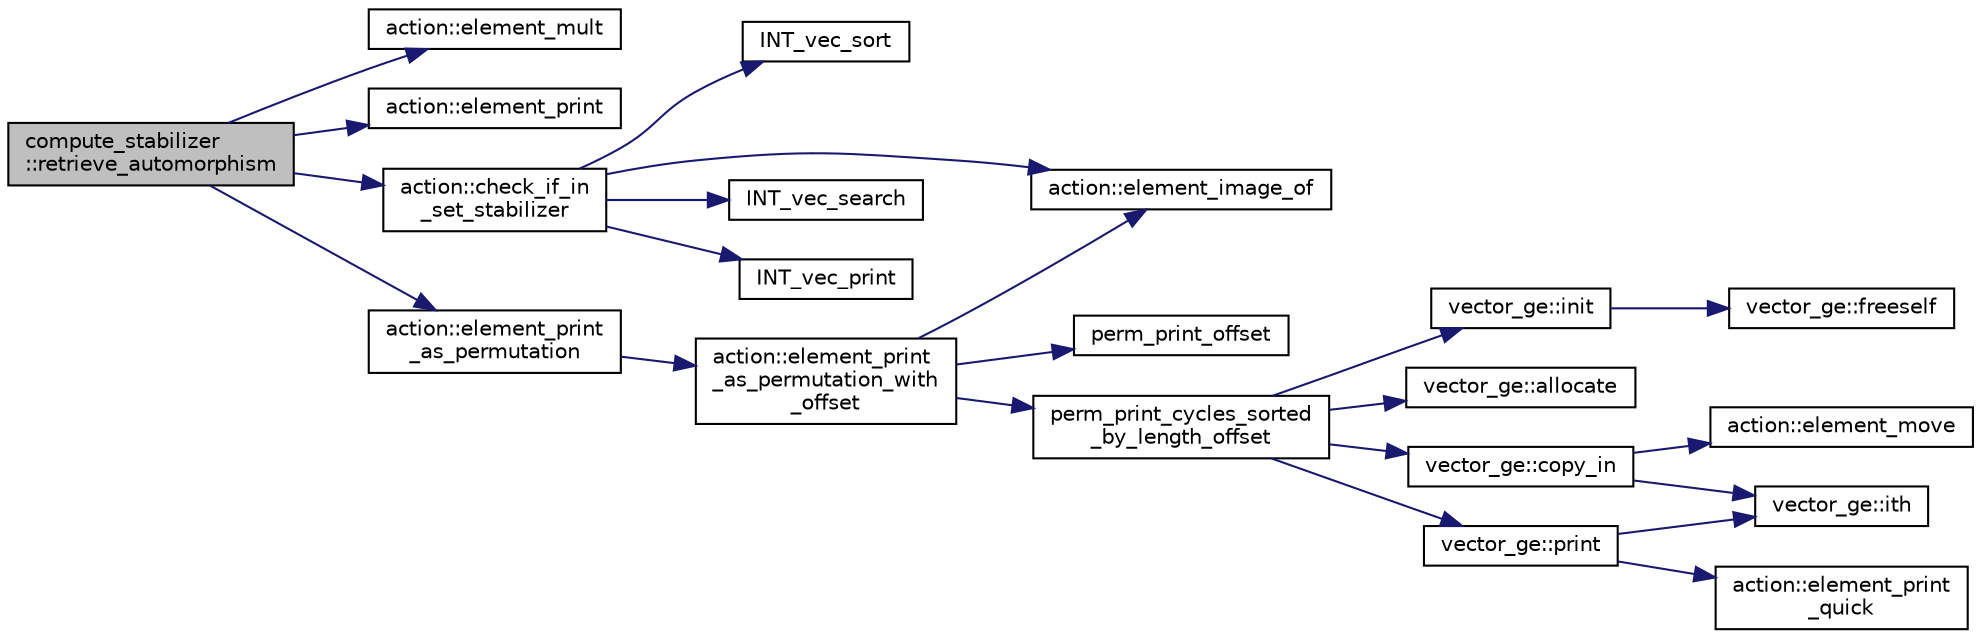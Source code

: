 digraph "compute_stabilizer::retrieve_automorphism"
{
  edge [fontname="Helvetica",fontsize="10",labelfontname="Helvetica",labelfontsize="10"];
  node [fontname="Helvetica",fontsize="10",shape=record];
  rankdir="LR";
  Node3553 [label="compute_stabilizer\l::retrieve_automorphism",height=0.2,width=0.4,color="black", fillcolor="grey75", style="filled", fontcolor="black"];
  Node3553 -> Node3554 [color="midnightblue",fontsize="10",style="solid",fontname="Helvetica"];
  Node3554 [label="action::element_mult",height=0.2,width=0.4,color="black", fillcolor="white", style="filled",URL="$d2/d86/classaction.html#ae9e36b2cae1f0f7bd7144097fa9a34b3"];
  Node3553 -> Node3555 [color="midnightblue",fontsize="10",style="solid",fontname="Helvetica"];
  Node3555 [label="action::element_print",height=0.2,width=0.4,color="black", fillcolor="white", style="filled",URL="$d2/d86/classaction.html#ae38c3ef3c1125213733d63c6fc3c40cd"];
  Node3553 -> Node3556 [color="midnightblue",fontsize="10",style="solid",fontname="Helvetica"];
  Node3556 [label="action::check_if_in\l_set_stabilizer",height=0.2,width=0.4,color="black", fillcolor="white", style="filled",URL="$d2/d86/classaction.html#a28a33753a386a8bb650b93035eb9fa14"];
  Node3556 -> Node3557 [color="midnightblue",fontsize="10",style="solid",fontname="Helvetica"];
  Node3557 [label="INT_vec_sort",height=0.2,width=0.4,color="black", fillcolor="white", style="filled",URL="$d5/de2/foundations_2data__structures_2data__structures_8h.html#a877cf6c0867f8a8e7c199476e640eca5"];
  Node3556 -> Node3558 [color="midnightblue",fontsize="10",style="solid",fontname="Helvetica"];
  Node3558 [label="action::element_image_of",height=0.2,width=0.4,color="black", fillcolor="white", style="filled",URL="$d2/d86/classaction.html#ae09559d4537a048fc860f8a74a31393d"];
  Node3556 -> Node3559 [color="midnightblue",fontsize="10",style="solid",fontname="Helvetica"];
  Node3559 [label="INT_vec_search",height=0.2,width=0.4,color="black", fillcolor="white", style="filled",URL="$d5/de2/foundations_2data__structures_2data__structures_8h.html#ad103ef2316a1f671bdb68fd9cd9ba945"];
  Node3556 -> Node3560 [color="midnightblue",fontsize="10",style="solid",fontname="Helvetica"];
  Node3560 [label="INT_vec_print",height=0.2,width=0.4,color="black", fillcolor="white", style="filled",URL="$df/dbf/sajeeb_8_c.html#a79a5901af0b47dd0d694109543c027fe"];
  Node3553 -> Node3561 [color="midnightblue",fontsize="10",style="solid",fontname="Helvetica"];
  Node3561 [label="action::element_print\l_as_permutation",height=0.2,width=0.4,color="black", fillcolor="white", style="filled",URL="$d2/d86/classaction.html#a2975618a8203187b688a67c947150bb8"];
  Node3561 -> Node3562 [color="midnightblue",fontsize="10",style="solid",fontname="Helvetica"];
  Node3562 [label="action::element_print\l_as_permutation_with\l_offset",height=0.2,width=0.4,color="black", fillcolor="white", style="filled",URL="$d2/d86/classaction.html#addd61d869434abaad431124a6d858396"];
  Node3562 -> Node3558 [color="midnightblue",fontsize="10",style="solid",fontname="Helvetica"];
  Node3562 -> Node3563 [color="midnightblue",fontsize="10",style="solid",fontname="Helvetica"];
  Node3563 [label="perm_print_offset",height=0.2,width=0.4,color="black", fillcolor="white", style="filled",URL="$d2/d7c/combinatorics_8_c.html#ab87deef2ba9e4d2ce386a19eeaffecf3"];
  Node3562 -> Node3564 [color="midnightblue",fontsize="10",style="solid",fontname="Helvetica"];
  Node3564 [label="perm_print_cycles_sorted\l_by_length_offset",height=0.2,width=0.4,color="black", fillcolor="white", style="filled",URL="$d5/d90/action__global_8_c.html#a9d1f2e34879c04dbc45d08984a8066e3"];
  Node3564 -> Node3565 [color="midnightblue",fontsize="10",style="solid",fontname="Helvetica"];
  Node3565 [label="vector_ge::init",height=0.2,width=0.4,color="black", fillcolor="white", style="filled",URL="$d4/d6e/classvector__ge.html#afe1d6befd1f1501e6be34afbaa9d30a8"];
  Node3565 -> Node3566 [color="midnightblue",fontsize="10",style="solid",fontname="Helvetica"];
  Node3566 [label="vector_ge::freeself",height=0.2,width=0.4,color="black", fillcolor="white", style="filled",URL="$d4/d6e/classvector__ge.html#aa002e4b715cc73a9b8b367d29700b452"];
  Node3564 -> Node3567 [color="midnightblue",fontsize="10",style="solid",fontname="Helvetica"];
  Node3567 [label="vector_ge::allocate",height=0.2,width=0.4,color="black", fillcolor="white", style="filled",URL="$d4/d6e/classvector__ge.html#a35b062a9201b30f0a87bf87702d243ae"];
  Node3564 -> Node3568 [color="midnightblue",fontsize="10",style="solid",fontname="Helvetica"];
  Node3568 [label="vector_ge::copy_in",height=0.2,width=0.4,color="black", fillcolor="white", style="filled",URL="$d4/d6e/classvector__ge.html#ad02ebf2d4e8bbf095685aea921999145"];
  Node3568 -> Node3569 [color="midnightblue",fontsize="10",style="solid",fontname="Helvetica"];
  Node3569 [label="vector_ge::ith",height=0.2,width=0.4,color="black", fillcolor="white", style="filled",URL="$d4/d6e/classvector__ge.html#a1ff002e8b746a9beb119d57dcd4a15ff"];
  Node3568 -> Node3570 [color="midnightblue",fontsize="10",style="solid",fontname="Helvetica"];
  Node3570 [label="action::element_move",height=0.2,width=0.4,color="black", fillcolor="white", style="filled",URL="$d2/d86/classaction.html#a550947491bbb534d3d7951f50198a874"];
  Node3564 -> Node3571 [color="midnightblue",fontsize="10",style="solid",fontname="Helvetica"];
  Node3571 [label="vector_ge::print",height=0.2,width=0.4,color="black", fillcolor="white", style="filled",URL="$d4/d6e/classvector__ge.html#a0d260cce035c20b32d7989c50670aa8a"];
  Node3571 -> Node3572 [color="midnightblue",fontsize="10",style="solid",fontname="Helvetica"];
  Node3572 [label="action::element_print\l_quick",height=0.2,width=0.4,color="black", fillcolor="white", style="filled",URL="$d2/d86/classaction.html#a4844680cf6750396f76494a28655265b"];
  Node3571 -> Node3569 [color="midnightblue",fontsize="10",style="solid",fontname="Helvetica"];
}
